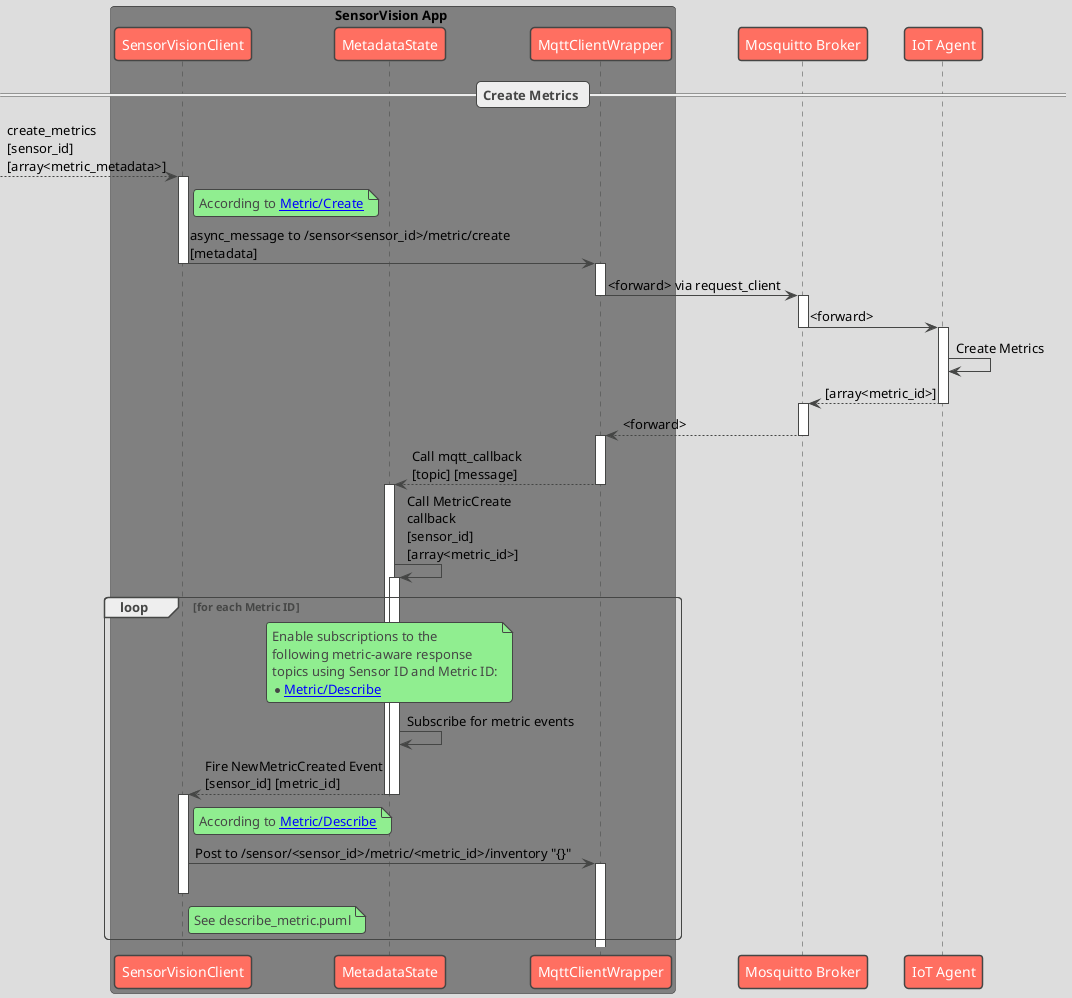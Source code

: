 @startuml

!theme toy

box SensorVision App #grey
    participant SensorVisionClient as Client
    participant MetadataState as State
    participant MqttClientWrapper as Mqtt
end box

participant "Mosquitto Broker" as Broker
participant "IoT Agent" as Agent

== Create Metrics ==
--> Client ++: create_metrics\n[sensor_id]\n[array<metric_metadata>]
note right Client: According to [[https://docs-iot.teamviewer.com/mqtt-api/#541-create Metric/Create]]
Client -> Mqtt --++: async_message to /sensor<sensor_id>/metric/create\n[metadata]
Mqtt -> Broker --++: <forward> via request_client
Broker -> Agent --++: <forward>
Agent -> Agent : Create Metrics
Broker <-- Agent --++: [array<metric_id>]
Mqtt <-- Broker --++: <forward>
State <-- Mqtt --++: Call mqtt_callback\n[topic] [message]
State -> State ++: Call MetricCreate\ncallback\n[sensor_id]\n[array<metric_id>]
loop for each Metric ID
note over State
Enable subscriptions to the
following metric-aware response
topics using Sensor ID and Metric ID:
* [[https://docs-iot.teamviewer.com/mqtt-api/#542-describe Metric/Describe]]
end note
State -> State : Subscribe for metric events
Client <-- State --++: Fire NewMetricCreated Event\n[sensor_id] [metric_id]
deactivate State
note right Client: According to [[https://docs-iot.teamviewer.com/mqtt-api/#542-describe Metric/Describe]]
Client -> Mqtt ++--: Post to /sensor/<sensor_id>/metric/<metric_id>/inventory "{}"
note right Client: See describe_metric.puml
end

@enduml
